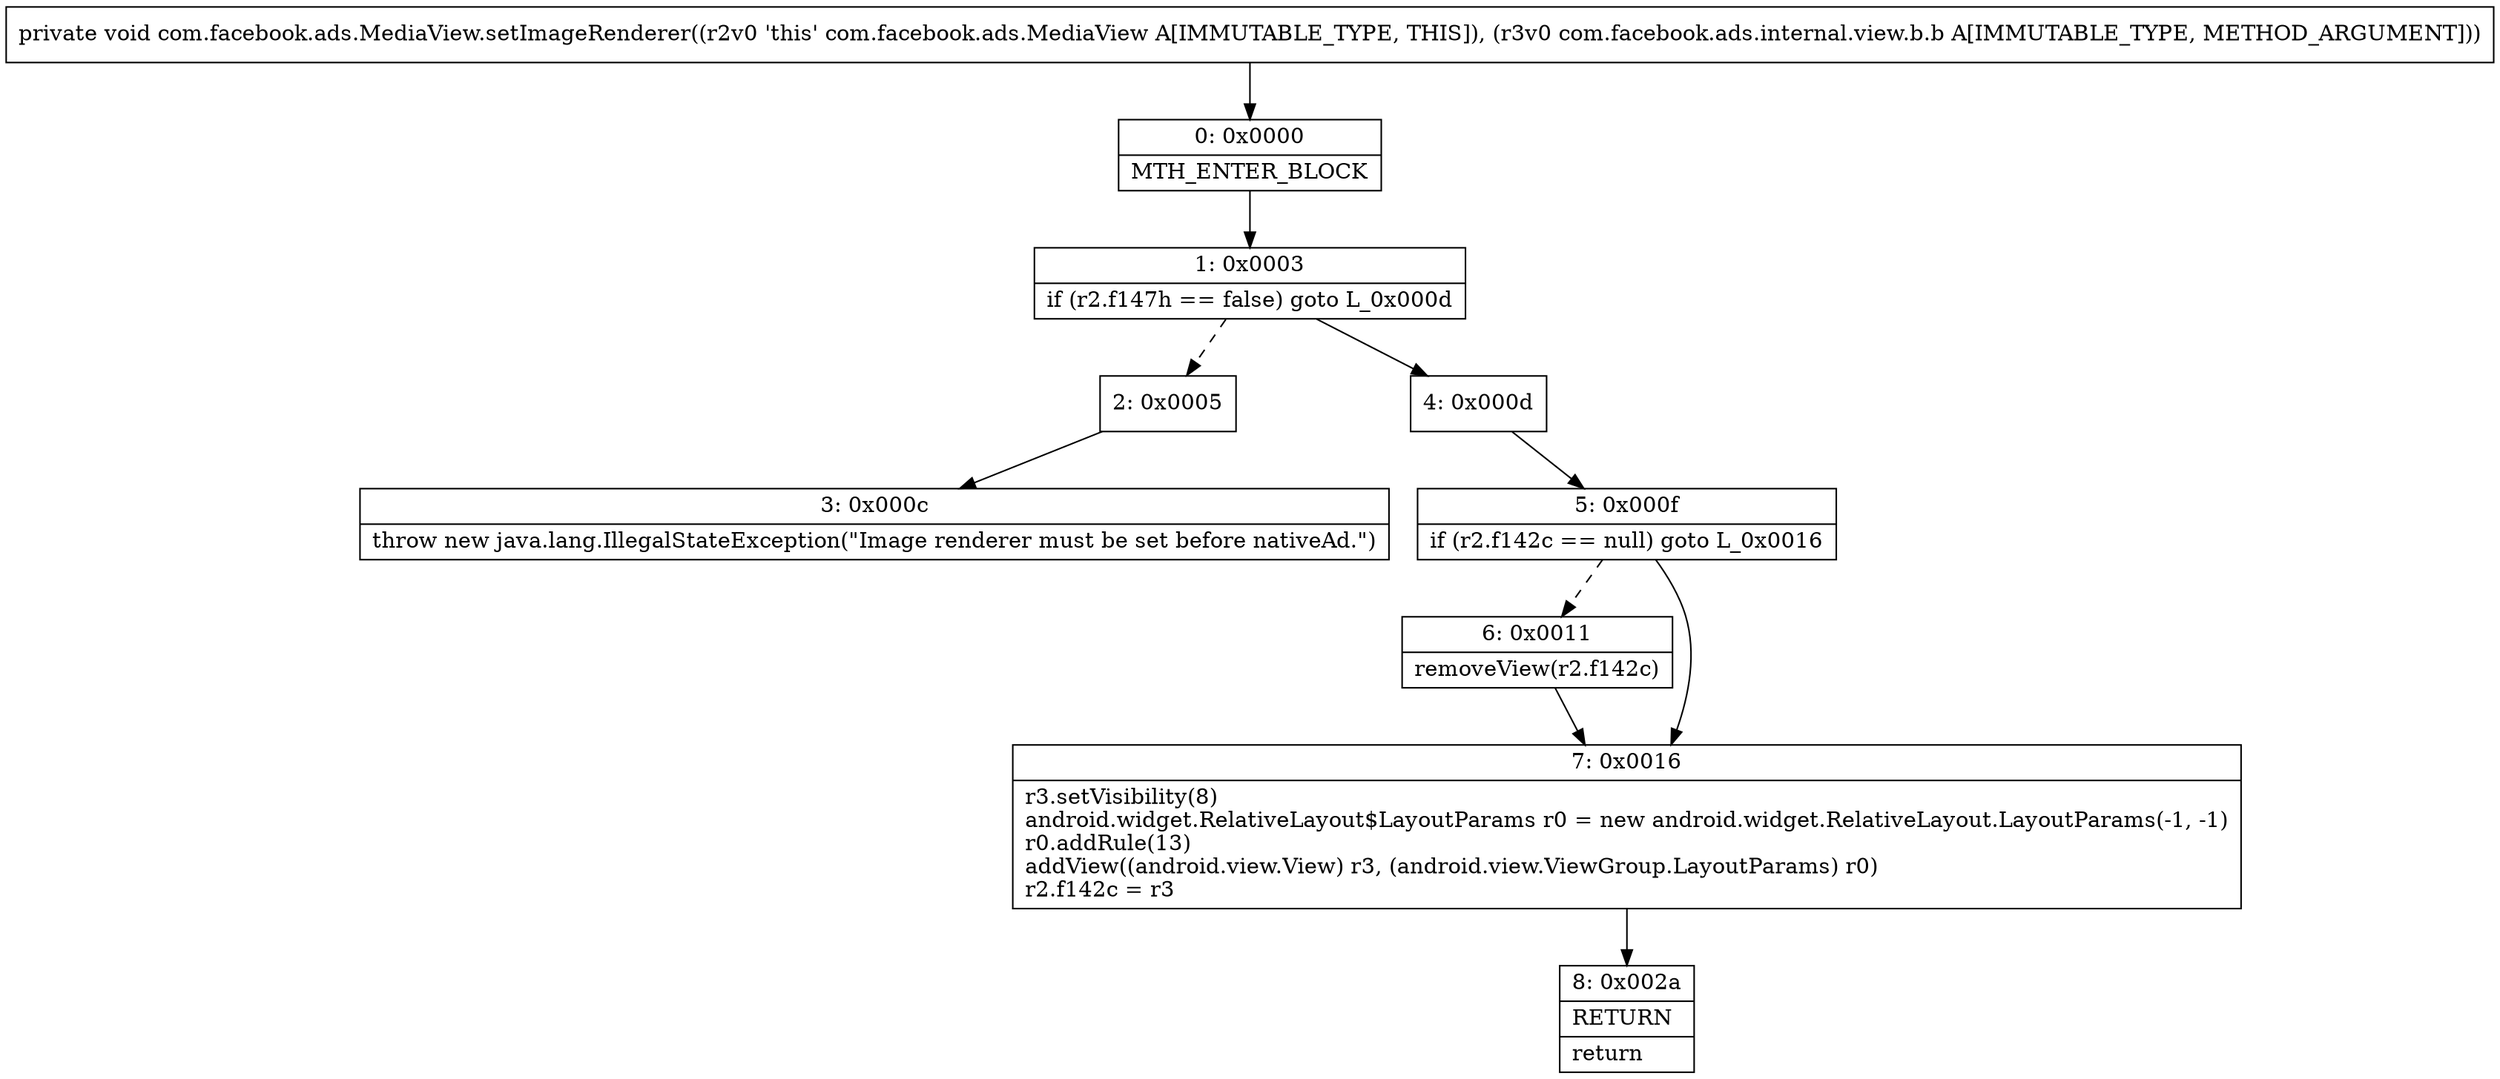 digraph "CFG forcom.facebook.ads.MediaView.setImageRenderer(Lcom\/facebook\/ads\/internal\/view\/b\/b;)V" {
Node_0 [shape=record,label="{0\:\ 0x0000|MTH_ENTER_BLOCK\l}"];
Node_1 [shape=record,label="{1\:\ 0x0003|if (r2.f147h == false) goto L_0x000d\l}"];
Node_2 [shape=record,label="{2\:\ 0x0005}"];
Node_3 [shape=record,label="{3\:\ 0x000c|throw new java.lang.IllegalStateException(\"Image renderer must be set before nativeAd.\")\l}"];
Node_4 [shape=record,label="{4\:\ 0x000d}"];
Node_5 [shape=record,label="{5\:\ 0x000f|if (r2.f142c == null) goto L_0x0016\l}"];
Node_6 [shape=record,label="{6\:\ 0x0011|removeView(r2.f142c)\l}"];
Node_7 [shape=record,label="{7\:\ 0x0016|r3.setVisibility(8)\landroid.widget.RelativeLayout$LayoutParams r0 = new android.widget.RelativeLayout.LayoutParams(\-1, \-1)\lr0.addRule(13)\laddView((android.view.View) r3, (android.view.ViewGroup.LayoutParams) r0)\lr2.f142c = r3\l}"];
Node_8 [shape=record,label="{8\:\ 0x002a|RETURN\l|return\l}"];
MethodNode[shape=record,label="{private void com.facebook.ads.MediaView.setImageRenderer((r2v0 'this' com.facebook.ads.MediaView A[IMMUTABLE_TYPE, THIS]), (r3v0 com.facebook.ads.internal.view.b.b A[IMMUTABLE_TYPE, METHOD_ARGUMENT])) }"];
MethodNode -> Node_0;
Node_0 -> Node_1;
Node_1 -> Node_2[style=dashed];
Node_1 -> Node_4;
Node_2 -> Node_3;
Node_4 -> Node_5;
Node_5 -> Node_6[style=dashed];
Node_5 -> Node_7;
Node_6 -> Node_7;
Node_7 -> Node_8;
}

